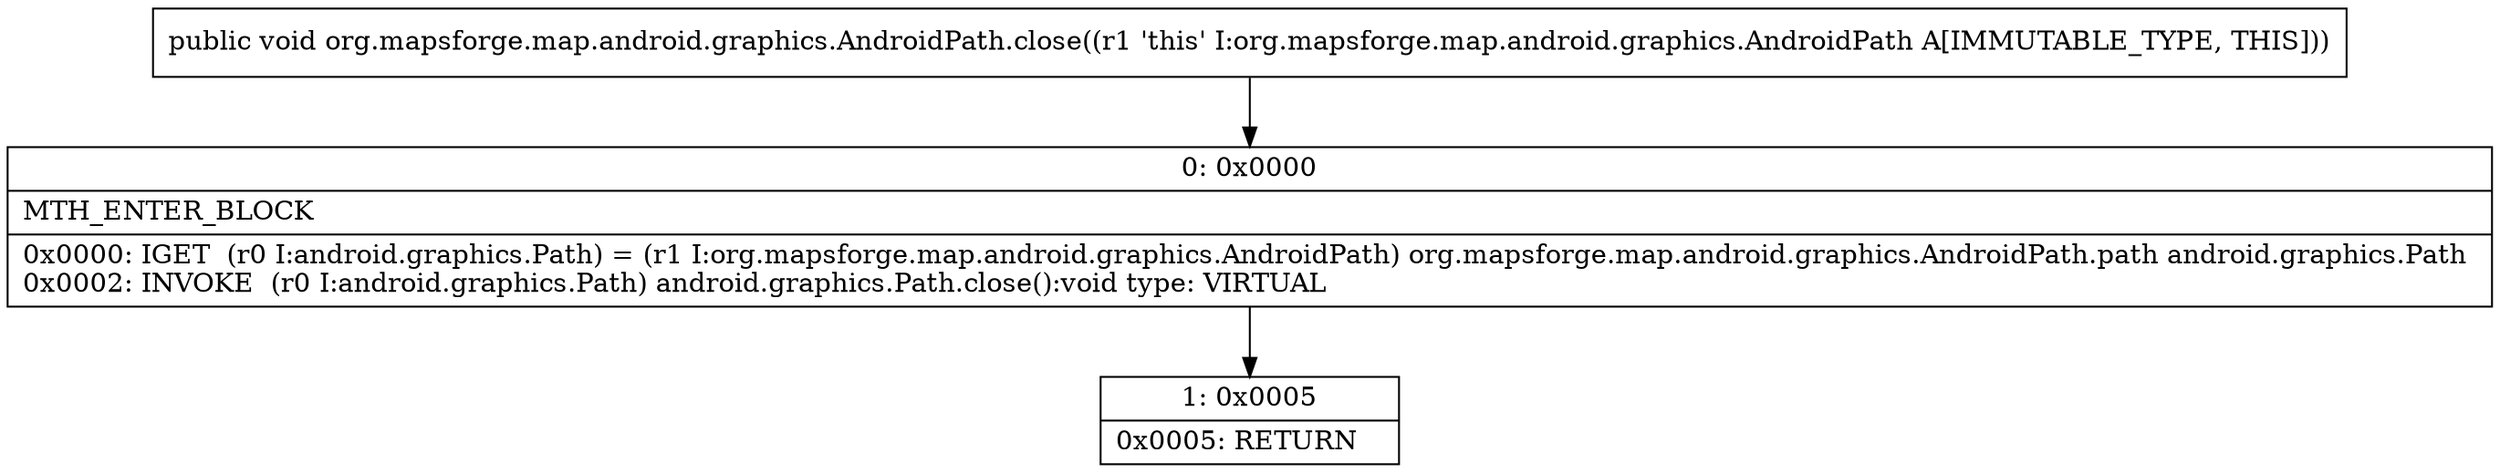 digraph "CFG fororg.mapsforge.map.android.graphics.AndroidPath.close()V" {
Node_0 [shape=record,label="{0\:\ 0x0000|MTH_ENTER_BLOCK\l|0x0000: IGET  (r0 I:android.graphics.Path) = (r1 I:org.mapsforge.map.android.graphics.AndroidPath) org.mapsforge.map.android.graphics.AndroidPath.path android.graphics.Path \l0x0002: INVOKE  (r0 I:android.graphics.Path) android.graphics.Path.close():void type: VIRTUAL \l}"];
Node_1 [shape=record,label="{1\:\ 0x0005|0x0005: RETURN   \l}"];
MethodNode[shape=record,label="{public void org.mapsforge.map.android.graphics.AndroidPath.close((r1 'this' I:org.mapsforge.map.android.graphics.AndroidPath A[IMMUTABLE_TYPE, THIS])) }"];
MethodNode -> Node_0;
Node_0 -> Node_1;
}

